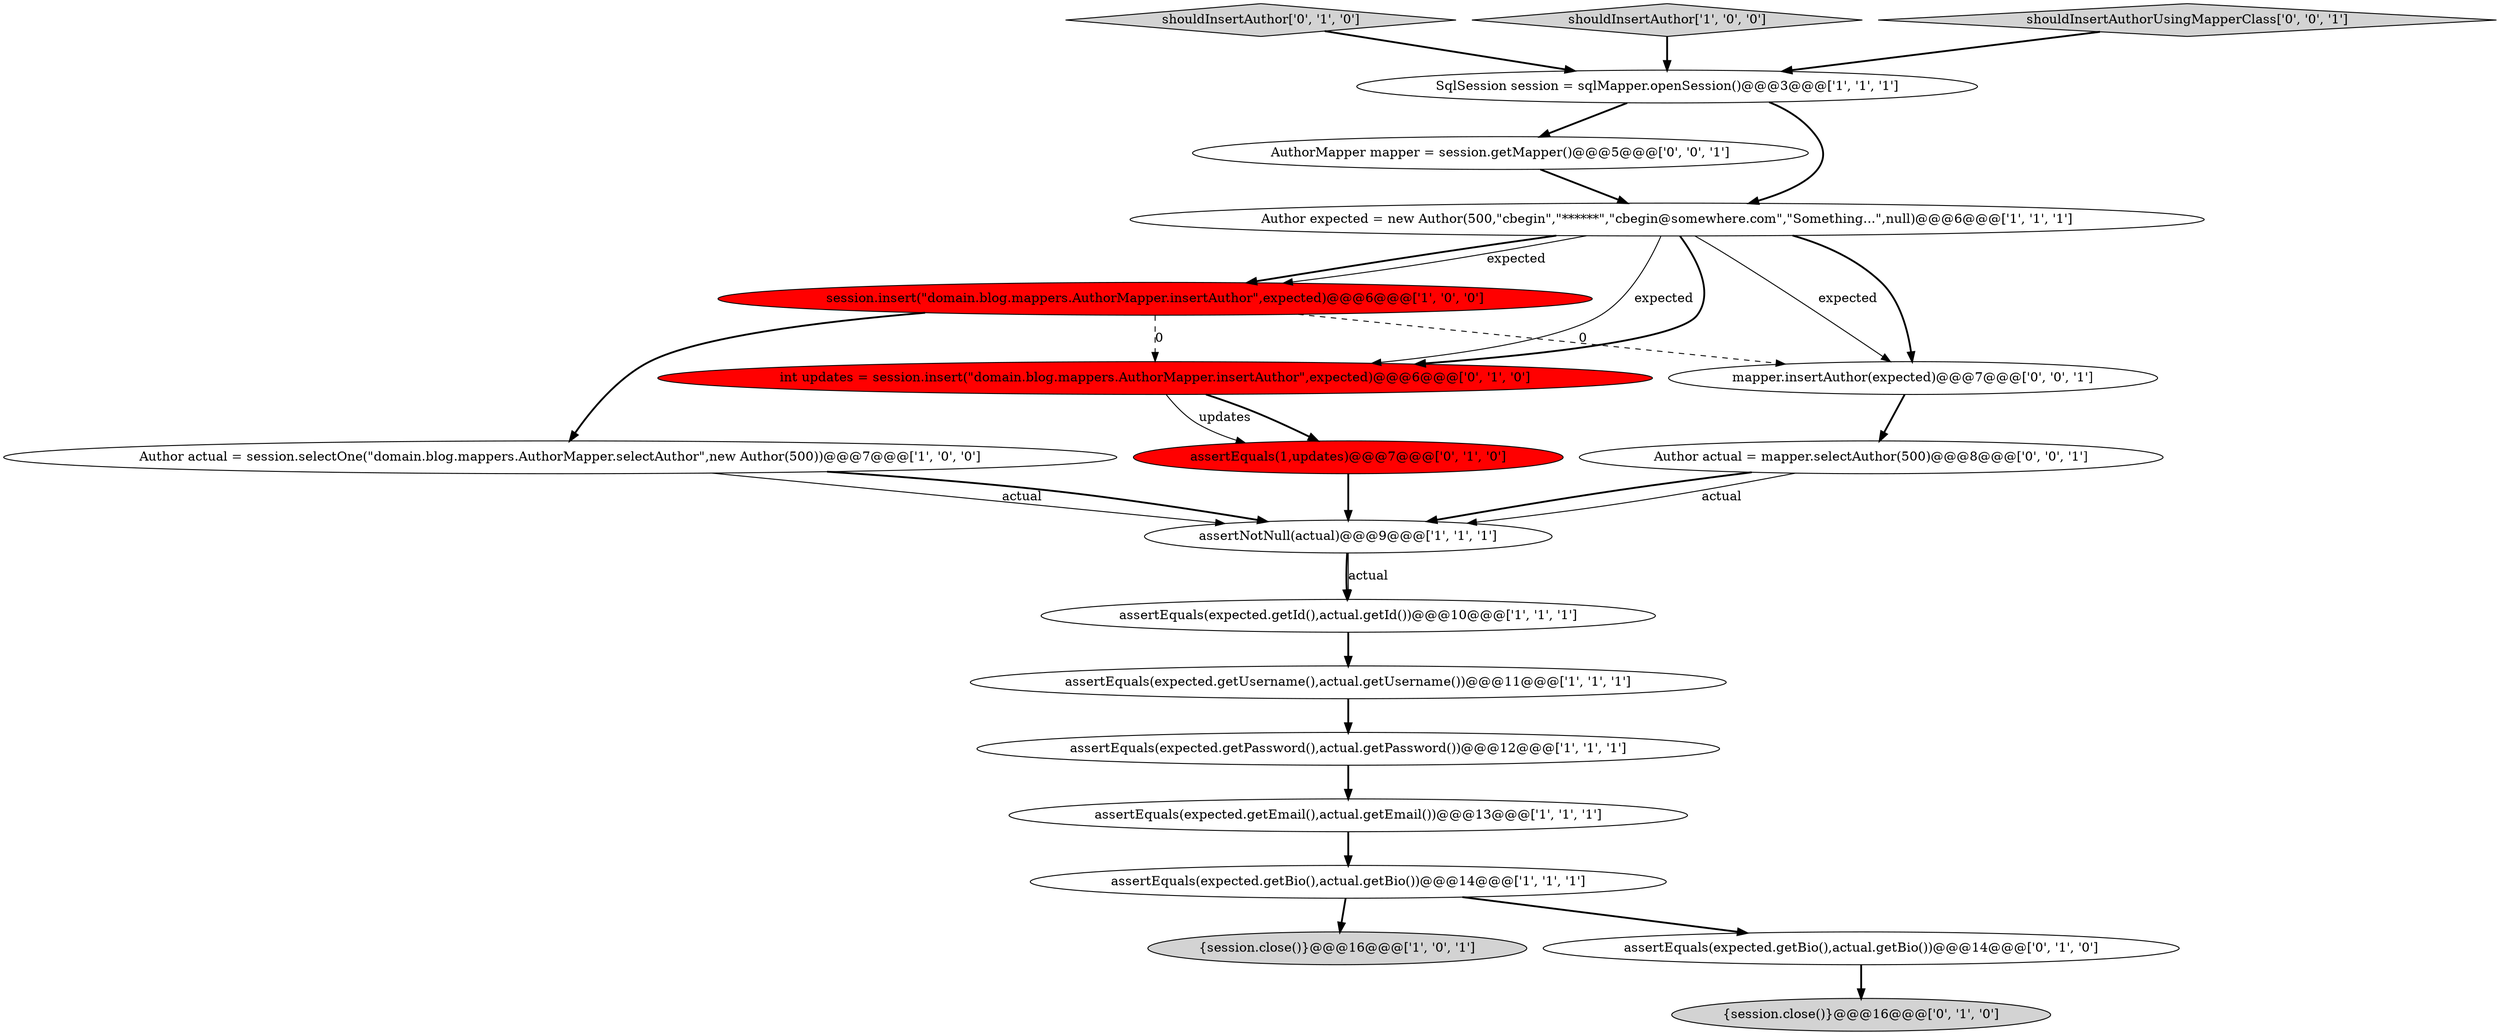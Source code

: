 digraph {
1 [style = filled, label = "{session.close()}@@@16@@@['1', '0', '1']", fillcolor = lightgray, shape = ellipse image = "AAA0AAABBB1BBB"];
8 [style = filled, label = "assertEquals(expected.getBio(),actual.getBio())@@@14@@@['1', '1', '1']", fillcolor = white, shape = ellipse image = "AAA0AAABBB1BBB"];
12 [style = filled, label = "assertEquals(1,updates)@@@7@@@['0', '1', '0']", fillcolor = red, shape = ellipse image = "AAA1AAABBB2BBB"];
5 [style = filled, label = "assertNotNull(actual)@@@9@@@['1', '1', '1']", fillcolor = white, shape = ellipse image = "AAA0AAABBB1BBB"];
2 [style = filled, label = "session.insert(\"domain.blog.mappers.AuthorMapper.insertAuthor\",expected)@@@6@@@['1', '0', '0']", fillcolor = red, shape = ellipse image = "AAA1AAABBB1BBB"];
16 [style = filled, label = "{session.close()}@@@16@@@['0', '1', '0']", fillcolor = lightgray, shape = ellipse image = "AAA0AAABBB2BBB"];
13 [style = filled, label = "assertEquals(expected.getBio(),actual.getBio())@@@14@@@['0', '1', '0']", fillcolor = white, shape = ellipse image = "AAA0AAABBB2BBB"];
6 [style = filled, label = "assertEquals(expected.getUsername(),actual.getUsername())@@@11@@@['1', '1', '1']", fillcolor = white, shape = ellipse image = "AAA0AAABBB1BBB"];
19 [style = filled, label = "Author actual = mapper.selectAuthor(500)@@@8@@@['0', '0', '1']", fillcolor = white, shape = ellipse image = "AAA0AAABBB3BBB"];
10 [style = filled, label = "assertEquals(expected.getId(),actual.getId())@@@10@@@['1', '1', '1']", fillcolor = white, shape = ellipse image = "AAA0AAABBB1BBB"];
11 [style = filled, label = "assertEquals(expected.getPassword(),actual.getPassword())@@@12@@@['1', '1', '1']", fillcolor = white, shape = ellipse image = "AAA0AAABBB1BBB"];
3 [style = filled, label = "assertEquals(expected.getEmail(),actual.getEmail())@@@13@@@['1', '1', '1']", fillcolor = white, shape = ellipse image = "AAA0AAABBB1BBB"];
18 [style = filled, label = "mapper.insertAuthor(expected)@@@7@@@['0', '0', '1']", fillcolor = white, shape = ellipse image = "AAA0AAABBB3BBB"];
9 [style = filled, label = "Author expected = new Author(500,\"cbegin\",\"******\",\"cbegin@somewhere.com\",\"Something...\",null)@@@6@@@['1', '1', '1']", fillcolor = white, shape = ellipse image = "AAA0AAABBB1BBB"];
15 [style = filled, label = "shouldInsertAuthor['0', '1', '0']", fillcolor = lightgray, shape = diamond image = "AAA0AAABBB2BBB"];
7 [style = filled, label = "shouldInsertAuthor['1', '0', '0']", fillcolor = lightgray, shape = diamond image = "AAA0AAABBB1BBB"];
20 [style = filled, label = "shouldInsertAuthorUsingMapperClass['0', '0', '1']", fillcolor = lightgray, shape = diamond image = "AAA0AAABBB3BBB"];
17 [style = filled, label = "AuthorMapper mapper = session.getMapper()@@@5@@@['0', '0', '1']", fillcolor = white, shape = ellipse image = "AAA0AAABBB3BBB"];
0 [style = filled, label = "SqlSession session = sqlMapper.openSession()@@@3@@@['1', '1', '1']", fillcolor = white, shape = ellipse image = "AAA0AAABBB1BBB"];
4 [style = filled, label = "Author actual = session.selectOne(\"domain.blog.mappers.AuthorMapper.selectAuthor\",new Author(500))@@@7@@@['1', '0', '0']", fillcolor = white, shape = ellipse image = "AAA0AAABBB1BBB"];
14 [style = filled, label = "int updates = session.insert(\"domain.blog.mappers.AuthorMapper.insertAuthor\",expected)@@@6@@@['0', '1', '0']", fillcolor = red, shape = ellipse image = "AAA1AAABBB2BBB"];
5->10 [style = bold, label=""];
0->9 [style = bold, label=""];
12->5 [style = bold, label=""];
9->2 [style = bold, label=""];
0->17 [style = bold, label=""];
17->9 [style = bold, label=""];
20->0 [style = bold, label=""];
14->12 [style = solid, label="updates"];
18->19 [style = bold, label=""];
4->5 [style = solid, label="actual"];
7->0 [style = bold, label=""];
2->4 [style = bold, label=""];
10->6 [style = bold, label=""];
13->16 [style = bold, label=""];
5->10 [style = solid, label="actual"];
19->5 [style = solid, label="actual"];
9->18 [style = solid, label="expected"];
8->1 [style = bold, label=""];
19->5 [style = bold, label=""];
9->18 [style = bold, label=""];
2->14 [style = dashed, label="0"];
9->14 [style = solid, label="expected"];
11->3 [style = bold, label=""];
3->8 [style = bold, label=""];
15->0 [style = bold, label=""];
14->12 [style = bold, label=""];
6->11 [style = bold, label=""];
9->14 [style = bold, label=""];
2->18 [style = dashed, label="0"];
9->2 [style = solid, label="expected"];
4->5 [style = bold, label=""];
8->13 [style = bold, label=""];
}
